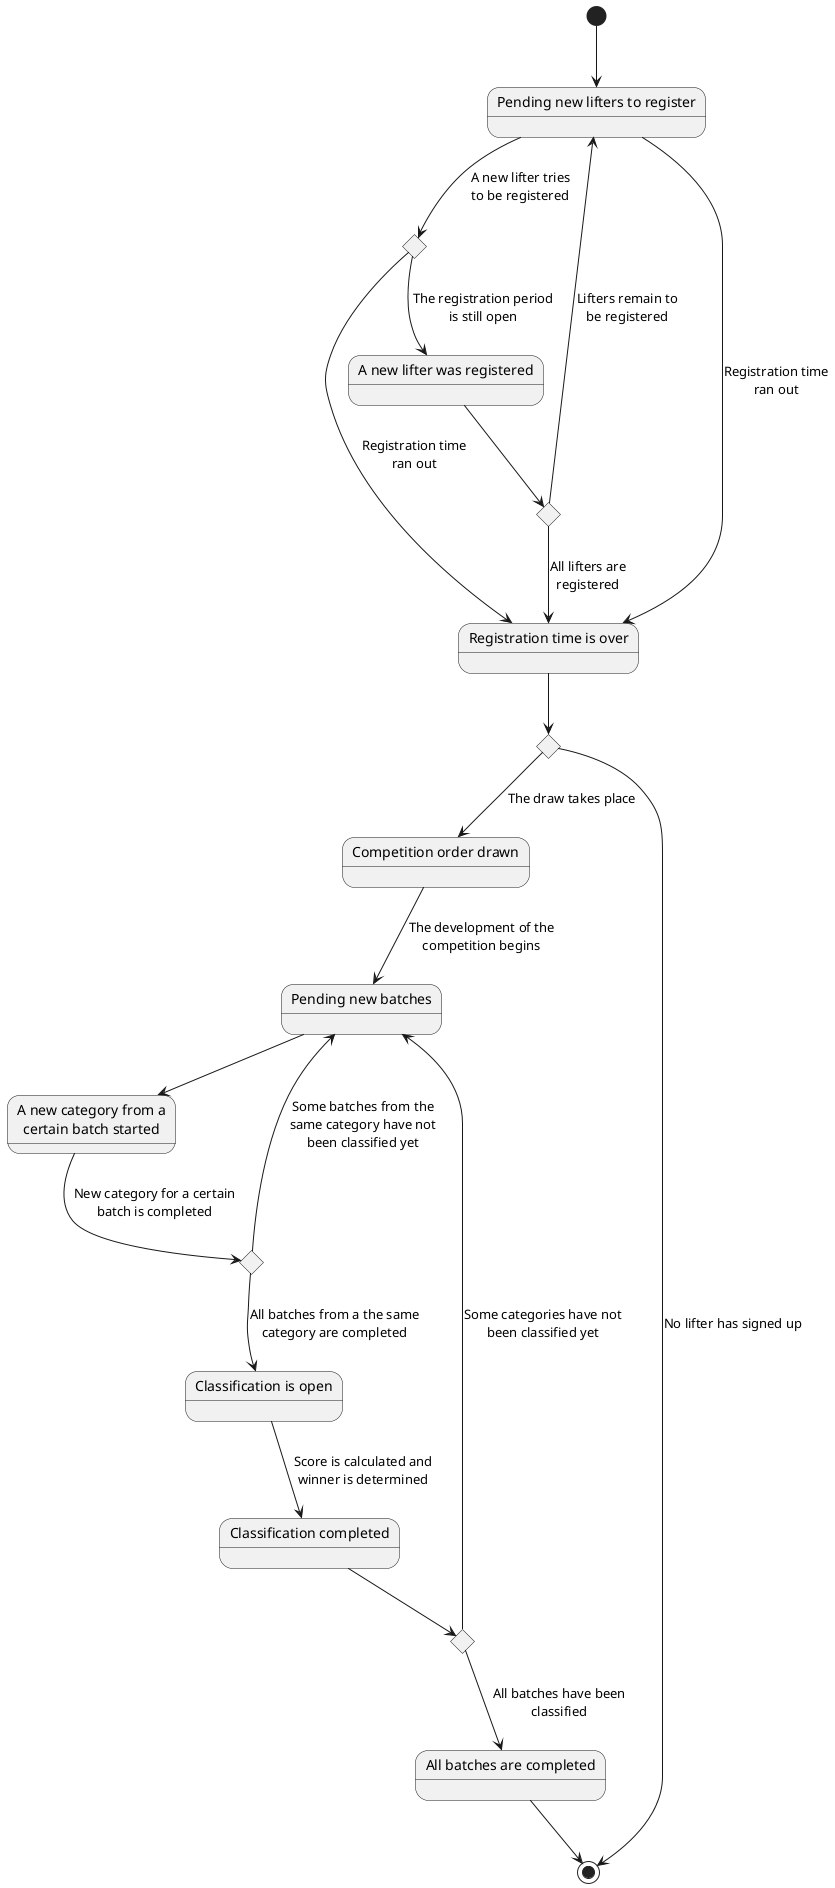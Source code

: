 @startuml
state "Pending new lifters to register" as PendingLiftersToRegister
state "Is the registration time still open?" as IsRegistrationOpenCHC <<choice>>
state "More lifters to register pending?" as MoreLiftersToRegisterCHC <<choice>>
state "A new lifter was registered" as NewLifterRegistered
state "Registration time is over" as RegistrationTimeOver
state "Is there any lifter registered?" as AnyLiftersRegisteredCHC <<choice>>
state "Competition order drawn" as CompetitionOrderDrawn
state "Pending new batches" as PendingNewBatch
state "A new category from a\ncertain batch started" as StartedNewBatchCategory
state "More batches pending?" as MoreCategoryBatchesCHC <<choice>>
state "Classification is open" as OpenClassification
state "Classification completed" as CompletedClassification
state "More batches from other categories pending?" as MoreBatchesCHC <<choice>>
state "All batches are completed" as CompletedBatches

[*] --> PendingLiftersToRegister
PendingLiftersToRegister --> IsRegistrationOpenCHC : A new lifter tries\nto be registered
IsRegistrationOpenCHC --> RegistrationTimeOver : Registration time\nran out
IsRegistrationOpenCHC --> NewLifterRegistered : The registration period\nis still open
NewLifterRegistered --> MoreLiftersToRegisterCHC
MoreLiftersToRegisterCHC --> PendingLiftersToRegister : Lifters remain to\nbe registered
MoreLiftersToRegisterCHC --> RegistrationTimeOver : All lifters are\nregistered
PendingLiftersToRegister --> RegistrationTimeOver : Registration time\nran out
RegistrationTimeOver --> AnyLiftersRegisteredCHC
AnyLiftersRegisteredCHC --> CompetitionOrderDrawn : The draw takes place
AnyLiftersRegisteredCHC --> [*] : No lifter has signed up
CompetitionOrderDrawn --> PendingNewBatch : The development of the\ncompetition begins

PendingNewBatch --> StartedNewBatchCategory
StartedNewBatchCategory --> MoreCategoryBatchesCHC : New category for a certain\nbatch is completed

MoreCategoryBatchesCHC --> PendingNewBatch : Some batches from the\nsame category have not\nbeen classified yet
MoreCategoryBatchesCHC --> OpenClassification : All batches from a the same\ncategory are completed
OpenClassification --> CompletedClassification : Score is calculated and\nwinner is determined
CompletedClassification --> MoreBatchesCHC
MoreBatchesCHC --> PendingNewBatch : Some categories have not\nbeen classified yet
MoreBatchesCHC --> CompletedBatches : All batches have been\nclassified
CompletedBatches --> [*]
@enduml
